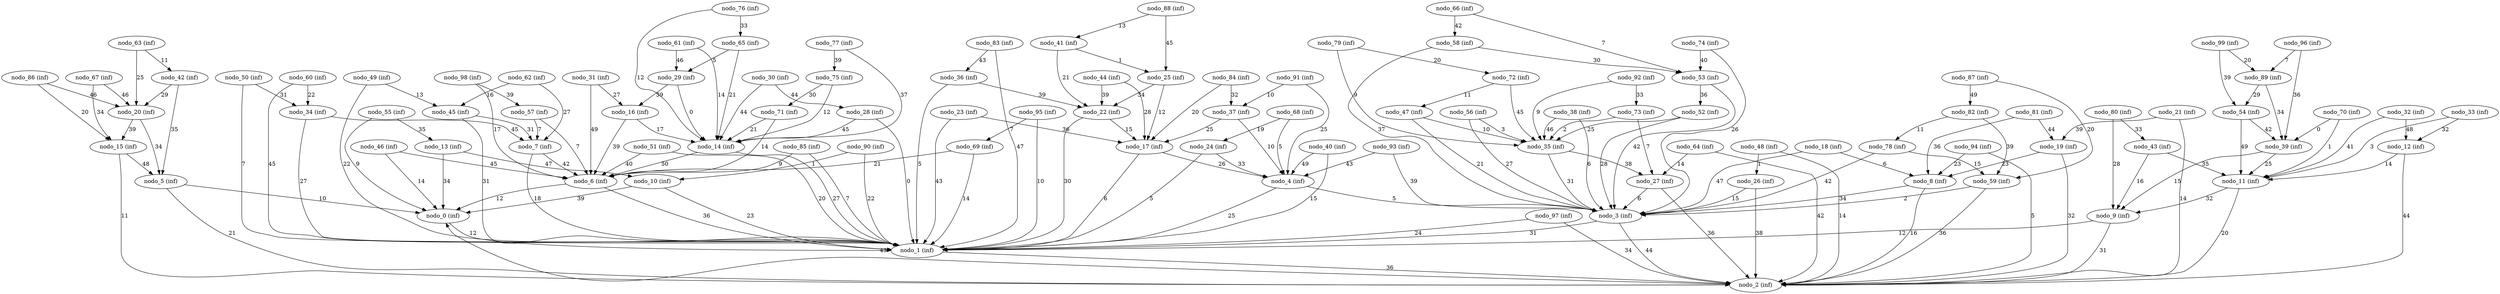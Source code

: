 digraph grafoDorogovtsevMendes_n_100 {
"nodo_0 (inf)";
"nodo_1 (inf)";
"nodo_2 (inf)";
"nodo_3 (inf)";
"nodo_4 (inf)";
"nodo_5 (inf)";
"nodo_6 (inf)";
"nodo_7 (inf)";
"nodo_8 (inf)";
"nodo_9 (inf)";
"nodo_10 (inf)";
"nodo_11 (inf)";
"nodo_12 (inf)";
"nodo_13 (inf)";
"nodo_14 (inf)";
"nodo_15 (inf)";
"nodo_16 (inf)";
"nodo_17 (inf)";
"nodo_18 (inf)";
"nodo_19 (inf)";
"nodo_20 (inf)";
"nodo_21 (inf)";
"nodo_22 (inf)";
"nodo_23 (inf)";
"nodo_24 (inf)";
"nodo_25 (inf)";
"nodo_26 (inf)";
"nodo_27 (inf)";
"nodo_28 (inf)";
"nodo_29 (inf)";
"nodo_30 (inf)";
"nodo_31 (inf)";
"nodo_32 (inf)";
"nodo_33 (inf)";
"nodo_34 (inf)";
"nodo_35 (inf)";
"nodo_36 (inf)";
"nodo_37 (inf)";
"nodo_38 (inf)";
"nodo_39 (inf)";
"nodo_40 (inf)";
"nodo_41 (inf)";
"nodo_42 (inf)";
"nodo_43 (inf)";
"nodo_44 (inf)";
"nodo_45 (inf)";
"nodo_46 (inf)";
"nodo_47 (inf)";
"nodo_48 (inf)";
"nodo_49 (inf)";
"nodo_50 (inf)";
"nodo_51 (inf)";
"nodo_52 (inf)";
"nodo_53 (inf)";
"nodo_54 (inf)";
"nodo_55 (inf)";
"nodo_56 (inf)";
"nodo_57 (inf)";
"nodo_58 (inf)";
"nodo_59 (inf)";
"nodo_60 (inf)";
"nodo_61 (inf)";
"nodo_62 (inf)";
"nodo_63 (inf)";
"nodo_64 (inf)";
"nodo_65 (inf)";
"nodo_66 (inf)";
"nodo_67 (inf)";
"nodo_68 (inf)";
"nodo_69 (inf)";
"nodo_70 (inf)";
"nodo_71 (inf)";
"nodo_72 (inf)";
"nodo_73 (inf)";
"nodo_74 (inf)";
"nodo_75 (inf)";
"nodo_76 (inf)";
"nodo_77 (inf)";
"nodo_78 (inf)";
"nodo_79 (inf)";
"nodo_80 (inf)";
"nodo_81 (inf)";
"nodo_82 (inf)";
"nodo_83 (inf)";
"nodo_84 (inf)";
"nodo_85 (inf)";
"nodo_86 (inf)";
"nodo_87 (inf)";
"nodo_88 (inf)";
"nodo_89 (inf)";
"nodo_90 (inf)";
"nodo_91 (inf)";
"nodo_92 (inf)";
"nodo_93 (inf)";
"nodo_94 (inf)";
"nodo_95 (inf)";
"nodo_96 (inf)";
"nodo_97 (inf)";
"nodo_98 (inf)";
"nodo_99 (inf)";
"nodo_0 (inf)" -> "nodo_1 (inf)" [label=12 weight=12];
"nodo_1 (inf)" -> "nodo_2 (inf)" [label=36 weight=36];
"nodo_2 (inf)" -> "nodo_0 (inf)" [label=43 weight=43];
"nodo_3 (inf)" -> "nodo_1 (inf)" [label=31 weight=31];
"nodo_3 (inf)" -> "nodo_2 (inf)" [label=44 weight=44];
"nodo_4 (inf)" -> "nodo_3 (inf)" [label=5 weight=5];
"nodo_4 (inf)" -> "nodo_1 (inf)" [label=25 weight=25];
"nodo_5 (inf)" -> "nodo_2 (inf)" [label=21 weight=21];
"nodo_5 (inf)" -> "nodo_0 (inf)" [label=10 weight=10];
"nodo_6 (inf)" -> "nodo_0 (inf)" [label=12 weight=12];
"nodo_6 (inf)" -> "nodo_1 (inf)" [label=36 weight=36];
"nodo_7 (inf)" -> "nodo_6 (inf)" [label=42 weight=42];
"nodo_7 (inf)" -> "nodo_1 (inf)" [label=18 weight=18];
"nodo_8 (inf)" -> "nodo_3 (inf)" [label=34 weight=34];
"nodo_8 (inf)" -> "nodo_2 (inf)" [label=16 weight=16];
"nodo_9 (inf)" -> "nodo_1 (inf)" [label=12 weight=12];
"nodo_9 (inf)" -> "nodo_2 (inf)" [label=31 weight=31];
"nodo_10 (inf)" -> "nodo_0 (inf)" [label=39 weight=39];
"nodo_10 (inf)" -> "nodo_1 (inf)" [label=23 weight=23];
"nodo_11 (inf)" -> "nodo_9 (inf)" [label=32 weight=32];
"nodo_11 (inf)" -> "nodo_2 (inf)" [label=20 weight=20];
"nodo_12 (inf)" -> "nodo_11 (inf)" [label=14 weight=14];
"nodo_12 (inf)" -> "nodo_2 (inf)" [label=44 weight=44];
"nodo_13 (inf)" -> "nodo_10 (inf)" [label=47 weight=47];
"nodo_13 (inf)" -> "nodo_0 (inf)" [label=34 weight=34];
"nodo_14 (inf)" -> "nodo_6 (inf)" [label=50 weight=50];
"nodo_14 (inf)" -> "nodo_1 (inf)" [label=27 weight=27];
"nodo_15 (inf)" -> "nodo_5 (inf)" [label=48 weight=48];
"nodo_15 (inf)" -> "nodo_2 (inf)" [label=11 weight=11];
"nodo_16 (inf)" -> "nodo_14 (inf)" [label=17 weight=17];
"nodo_16 (inf)" -> "nodo_6 (inf)" [label=39 weight=39];
"nodo_17 (inf)" -> "nodo_4 (inf)" [label=26 weight=26];
"nodo_17 (inf)" -> "nodo_1 (inf)" [label=6 weight=6];
"nodo_18 (inf)" -> "nodo_8 (inf)" [label=6 weight=6];
"nodo_18 (inf)" -> "nodo_3 (inf)" [label=47 weight=47];
"nodo_19 (inf)" -> "nodo_8 (inf)" [label=23 weight=23];
"nodo_19 (inf)" -> "nodo_2 (inf)" [label=32 weight=32];
"nodo_20 (inf)" -> "nodo_15 (inf)" [label=39 weight=39];
"nodo_20 (inf)" -> "nodo_5 (inf)" [label=34 weight=34];
"nodo_21 (inf)" -> "nodo_19 (inf)" [label=39 weight=39];
"nodo_21 (inf)" -> "nodo_2 (inf)" [label=14 weight=14];
"nodo_22 (inf)" -> "nodo_17 (inf)" [label=15 weight=15];
"nodo_22 (inf)" -> "nodo_1 (inf)" [label=30 weight=30];
"nodo_23 (inf)" -> "nodo_17 (inf)" [label=36 weight=36];
"nodo_23 (inf)" -> "nodo_1 (inf)" [label=43 weight=43];
"nodo_24 (inf)" -> "nodo_4 (inf)" [label=33 weight=33];
"nodo_24 (inf)" -> "nodo_1 (inf)" [label=5 weight=5];
"nodo_25 (inf)" -> "nodo_22 (inf)" [label=34 weight=34];
"nodo_25 (inf)" -> "nodo_17 (inf)" [label=12 weight=12];
"nodo_26 (inf)" -> "nodo_3 (inf)" [label=15 weight=15];
"nodo_26 (inf)" -> "nodo_2 (inf)" [label=38 weight=38];
"nodo_27 (inf)" -> "nodo_3 (inf)" [label=6 weight=6];
"nodo_27 (inf)" -> "nodo_2 (inf)" [label=36 weight=36];
"nodo_28 (inf)" -> "nodo_14 (inf)" [label=45 weight=45];
"nodo_28 (inf)" -> "nodo_1 (inf)" [label=0 weight=0];
"nodo_29 (inf)" -> "nodo_16 (inf)" [label=39 weight=39];
"nodo_29 (inf)" -> "nodo_14 (inf)" [label=0 weight=0];
"nodo_30 (inf)" -> "nodo_28 (inf)" [label=44 weight=44];
"nodo_30 (inf)" -> "nodo_14 (inf)" [label=44 weight=44];
"nodo_31 (inf)" -> "nodo_16 (inf)" [label=27 weight=27];
"nodo_31 (inf)" -> "nodo_6 (inf)" [label=49 weight=49];
"nodo_32 (inf)" -> "nodo_12 (inf)" [label=48 weight=48];
"nodo_32 (inf)" -> "nodo_11 (inf)" [label=41 weight=41];
"nodo_33 (inf)" -> "nodo_12 (inf)" [label=32 weight=32];
"nodo_33 (inf)" -> "nodo_11 (inf)" [label=3 weight=3];
"nodo_34 (inf)" -> "nodo_7 (inf)" [label=45 weight=45];
"nodo_34 (inf)" -> "nodo_1 (inf)" [label=27 weight=27];
"nodo_35 (inf)" -> "nodo_27 (inf)" [label=38 weight=38];
"nodo_35 (inf)" -> "nodo_3 (inf)" [label=31 weight=31];
"nodo_36 (inf)" -> "nodo_22 (inf)" [label=39 weight=39];
"nodo_36 (inf)" -> "nodo_1 (inf)" [label=5 weight=5];
"nodo_37 (inf)" -> "nodo_17 (inf)" [label=25 weight=25];
"nodo_37 (inf)" -> "nodo_4 (inf)" [label=10 weight=10];
"nodo_38 (inf)" -> "nodo_35 (inf)" [label=46 weight=46];
"nodo_38 (inf)" -> "nodo_3 (inf)" [label=6 weight=6];
"nodo_39 (inf)" -> "nodo_11 (inf)" [label=25 weight=25];
"nodo_39 (inf)" -> "nodo_9 (inf)" [label=15 weight=15];
"nodo_40 (inf)" -> "nodo_4 (inf)" [label=49 weight=49];
"nodo_40 (inf)" -> "nodo_1 (inf)" [label=15 weight=15];
"nodo_41 (inf)" -> "nodo_25 (inf)" [label=1 weight=1];
"nodo_41 (inf)" -> "nodo_22 (inf)" [label=21 weight=21];
"nodo_42 (inf)" -> "nodo_20 (inf)" [label=29 weight=29];
"nodo_42 (inf)" -> "nodo_5 (inf)" [label=35 weight=35];
"nodo_43 (inf)" -> "nodo_11 (inf)" [label=35 weight=35];
"nodo_43 (inf)" -> "nodo_9 (inf)" [label=16 weight=16];
"nodo_44 (inf)" -> "nodo_22 (inf)" [label=39 weight=39];
"nodo_44 (inf)" -> "nodo_17 (inf)" [label=28 weight=28];
"nodo_45 (inf)" -> "nodo_7 (inf)" [label=31 weight=31];
"nodo_45 (inf)" -> "nodo_1 (inf)" [label=31 weight=31];
"nodo_46 (inf)" -> "nodo_6 (inf)" [label=45 weight=45];
"nodo_46 (inf)" -> "nodo_0 (inf)" [label=14 weight=14];
"nodo_47 (inf)" -> "nodo_35 (inf)" [label=10 weight=10];
"nodo_47 (inf)" -> "nodo_3 (inf)" [label=21 weight=21];
"nodo_48 (inf)" -> "nodo_26 (inf)" [label=1 weight=1];
"nodo_48 (inf)" -> "nodo_2 (inf)" [label=14 weight=14];
"nodo_49 (inf)" -> "nodo_45 (inf)" [label=13 weight=13];
"nodo_49 (inf)" -> "nodo_1 (inf)" [label=22 weight=22];
"nodo_50 (inf)" -> "nodo_34 (inf)" [label=31 weight=31];
"nodo_50 (inf)" -> "nodo_1 (inf)" [label=7 weight=7];
"nodo_51 (inf)" -> "nodo_6 (inf)" [label=40 weight=40];
"nodo_51 (inf)" -> "nodo_1 (inf)" [label=20 weight=20];
"nodo_52 (inf)" -> "nodo_35 (inf)" [label=25 weight=25];
"nodo_52 (inf)" -> "nodo_3 (inf)" [label=28 weight=28];
"nodo_53 (inf)" -> "nodo_52 (inf)" [label=36 weight=36];
"nodo_53 (inf)" -> "nodo_3 (inf)" [label=42 weight=42];
"nodo_54 (inf)" -> "nodo_39 (inf)" [label=42 weight=42];
"nodo_54 (inf)" -> "nodo_11 (inf)" [label=49 weight=49];
"nodo_55 (inf)" -> "nodo_13 (inf)" [label=35 weight=35];
"nodo_55 (inf)" -> "nodo_0 (inf)" [label=9 weight=9];
"nodo_56 (inf)" -> "nodo_35 (inf)" [label=3 weight=3];
"nodo_56 (inf)" -> "nodo_3 (inf)" [label=27 weight=27];
"nodo_57 (inf)" -> "nodo_7 (inf)" [label=7 weight=7];
"nodo_57 (inf)" -> "nodo_6 (inf)" [label=7 weight=7];
"nodo_58 (inf)" -> "nodo_53 (inf)" [label=30 weight=30];
"nodo_58 (inf)" -> "nodo_3 (inf)" [label=37 weight=37];
"nodo_59 (inf)" -> "nodo_3 (inf)" [label=2 weight=2];
"nodo_59 (inf)" -> "nodo_2 (inf)" [label=36 weight=36];
"nodo_60 (inf)" -> "nodo_34 (inf)" [label=22 weight=22];
"nodo_60 (inf)" -> "nodo_1 (inf)" [label=45 weight=45];
"nodo_61 (inf)" -> "nodo_29 (inf)" [label=46 weight=46];
"nodo_61 (inf)" -> "nodo_14 (inf)" [label=14 weight=14];
"nodo_62 (inf)" -> "nodo_45 (inf)" [label=16 weight=16];
"nodo_62 (inf)" -> "nodo_7 (inf)" [label=27 weight=27];
"nodo_63 (inf)" -> "nodo_42 (inf)" [label=11 weight=11];
"nodo_63 (inf)" -> "nodo_20 (inf)" [label=25 weight=25];
"nodo_64 (inf)" -> "nodo_27 (inf)" [label=14 weight=14];
"nodo_64 (inf)" -> "nodo_2 (inf)" [label=42 weight=42];
"nodo_65 (inf)" -> "nodo_29 (inf)" [label=5 weight=5];
"nodo_65 (inf)" -> "nodo_14 (inf)" [label=21 weight=21];
"nodo_66 (inf)" -> "nodo_58 (inf)" [label=42 weight=42];
"nodo_66 (inf)" -> "nodo_53 (inf)" [label=7 weight=7];
"nodo_67 (inf)" -> "nodo_20 (inf)" [label=46 weight=46];
"nodo_67 (inf)" -> "nodo_15 (inf)" [label=34 weight=34];
"nodo_68 (inf)" -> "nodo_24 (inf)" [label=19 weight=19];
"nodo_68 (inf)" -> "nodo_4 (inf)" [label=5 weight=5];
"nodo_69 (inf)" -> "nodo_6 (inf)" [label=21 weight=21];
"nodo_69 (inf)" -> "nodo_1 (inf)" [label=14 weight=14];
"nodo_70 (inf)" -> "nodo_39 (inf)" [label=0 weight=0];
"nodo_70 (inf)" -> "nodo_11 (inf)" [label=1 weight=1];
"nodo_71 (inf)" -> "nodo_14 (inf)" [label=21 weight=21];
"nodo_71 (inf)" -> "nodo_6 (inf)" [label=14 weight=14];
"nodo_72 (inf)" -> "nodo_47 (inf)" [label=11 weight=11];
"nodo_72 (inf)" -> "nodo_35 (inf)" [label=45 weight=45];
"nodo_73 (inf)" -> "nodo_35 (inf)" [label=2 weight=2];
"nodo_73 (inf)" -> "nodo_27 (inf)" [label=7 weight=7];
"nodo_74 (inf)" -> "nodo_53 (inf)" [label=40 weight=40];
"nodo_74 (inf)" -> "nodo_3 (inf)" [label=26 weight=26];
"nodo_75 (inf)" -> "nodo_71 (inf)" [label=30 weight=30];
"nodo_75 (inf)" -> "nodo_14 (inf)" [label=12 weight=12];
"nodo_76 (inf)" -> "nodo_65 (inf)" [label=33 weight=33];
"nodo_76 (inf)" -> "nodo_14 (inf)" [label=12 weight=12];
"nodo_77 (inf)" -> "nodo_75 (inf)" [label=39 weight=39];
"nodo_77 (inf)" -> "nodo_14 (inf)" [label=37 weight=37];
"nodo_78 (inf)" -> "nodo_59 (inf)" [label=15 weight=15];
"nodo_78 (inf)" -> "nodo_3 (inf)" [label=42 weight=42];
"nodo_79 (inf)" -> "nodo_72 (inf)" [label=20 weight=20];
"nodo_79 (inf)" -> "nodo_35 (inf)" [label=9 weight=9];
"nodo_80 (inf)" -> "nodo_43 (inf)" [label=33 weight=33];
"nodo_80 (inf)" -> "nodo_9 (inf)" [label=28 weight=28];
"nodo_81 (inf)" -> "nodo_19 (inf)" [label=44 weight=44];
"nodo_81 (inf)" -> "nodo_8 (inf)" [label=36 weight=36];
"nodo_82 (inf)" -> "nodo_78 (inf)" [label=11 weight=11];
"nodo_82 (inf)" -> "nodo_59 (inf)" [label=39 weight=39];
"nodo_83 (inf)" -> "nodo_36 (inf)" [label=43 weight=43];
"nodo_83 (inf)" -> "nodo_1 (inf)" [label=47 weight=47];
"nodo_84 (inf)" -> "nodo_37 (inf)" [label=32 weight=32];
"nodo_84 (inf)" -> "nodo_17 (inf)" [label=20 weight=20];
"nodo_85 (inf)" -> "nodo_6 (inf)" [label=9 weight=9];
"nodo_85 (inf)" -> "nodo_1 (inf)" [label=7 weight=7];
"nodo_86 (inf)" -> "nodo_20 (inf)" [label=46 weight=46];
"nodo_86 (inf)" -> "nodo_15 (inf)" [label=20 weight=20];
"nodo_87 (inf)" -> "nodo_82 (inf)" [label=49 weight=49];
"nodo_87 (inf)" -> "nodo_59 (inf)" [label=20 weight=20];
"nodo_88 (inf)" -> "nodo_41 (inf)" [label=13 weight=13];
"nodo_88 (inf)" -> "nodo_25 (inf)" [label=45 weight=45];
"nodo_89 (inf)" -> "nodo_54 (inf)" [label=29 weight=29];
"nodo_89 (inf)" -> "nodo_39 (inf)" [label=34 weight=34];
"nodo_90 (inf)" -> "nodo_10 (inf)" [label=1 weight=1];
"nodo_90 (inf)" -> "nodo_1 (inf)" [label=22 weight=22];
"nodo_91 (inf)" -> "nodo_37 (inf)" [label=10 weight=10];
"nodo_91 (inf)" -> "nodo_4 (inf)" [label=25 weight=25];
"nodo_92 (inf)" -> "nodo_73 (inf)" [label=33 weight=33];
"nodo_92 (inf)" -> "nodo_35 (inf)" [label=9 weight=9];
"nodo_93 (inf)" -> "nodo_4 (inf)" [label=43 weight=43];
"nodo_93 (inf)" -> "nodo_3 (inf)" [label=39 weight=39];
"nodo_94 (inf)" -> "nodo_8 (inf)" [label=23 weight=23];
"nodo_94 (inf)" -> "nodo_2 (inf)" [label=5 weight=5];
"nodo_95 (inf)" -> "nodo_69 (inf)" [label=7 weight=7];
"nodo_95 (inf)" -> "nodo_1 (inf)" [label=10 weight=10];
"nodo_96 (inf)" -> "nodo_89 (inf)" [label=7 weight=7];
"nodo_96 (inf)" -> "nodo_39 (inf)" [label=36 weight=36];
"nodo_97 (inf)" -> "nodo_1 (inf)" [label=24 weight=24];
"nodo_97 (inf)" -> "nodo_2 (inf)" [label=34 weight=34];
"nodo_98 (inf)" -> "nodo_57 (inf)" [label=39 weight=39];
"nodo_98 (inf)" -> "nodo_6 (inf)" [label=17 weight=17];
"nodo_99 (inf)" -> "nodo_89 (inf)" [label=20 weight=20];
"nodo_99 (inf)" -> "nodo_54 (inf)" [label=39 weight=39];
}